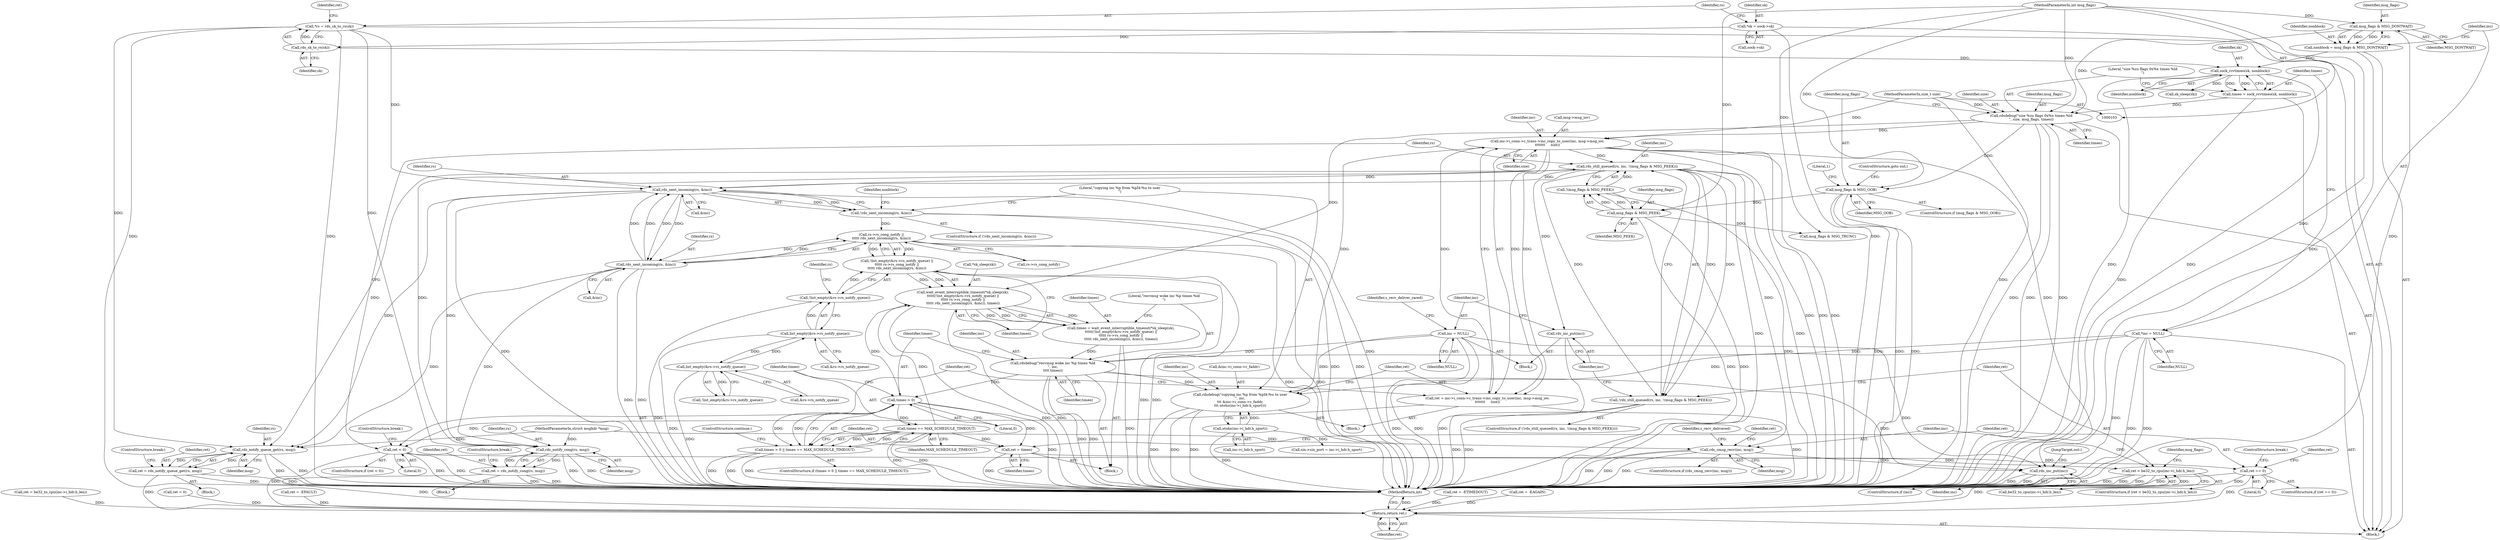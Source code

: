 digraph "0_linux_f3d3342602f8bcbf37d7c46641cb9bca7618eb1c_27@API" {
"1000259" [label="(Call,inc->i_conn->c_trans->inc_copy_to_user(inc, msg->msg_iov,\n\t\t\t\t\t\t\t     size))"];
"1000242" [label="(Call,rdsdebug(\"copying inc %p from %pI4:%u to user\n\", inc,\n\t\t\t &inc->i_conn->c_faddr,\n\t\t\t ntohs(inc->i_hdr.h_sport)))"];
"1000217" [label="(Call,rdsdebug(\"recvmsg woke inc %p timeo %ld\n\", inc,\n\t\t\t\t timeo))"];
"1000134" [label="(Call,*inc = NULL)"];
"1000282" [label="(Call,inc = NULL)"];
"1000195" [label="(Call,timeo = wait_event_interruptible_timeout(*sk_sleep(sk),\n\t\t\t\t\t(!list_empty(&rs->rs_notify_queue) ||\n\t\t\t\t\t rs->rs_cong_notify ||\n\t\t\t\t\t rds_next_incoming(rs, &inc)), timeo))"];
"1000197" [label="(Call,wait_event_interruptible_timeout(*sk_sleep(sk),\n\t\t\t\t\t(!list_empty(&rs->rs_notify_queue) ||\n\t\t\t\t\t rs->rs_cong_notify ||\n\t\t\t\t\t rds_next_incoming(rs, &inc)), timeo))"];
"1000201" [label="(Call,!list_empty(&rs->rs_notify_queue) ||\n\t\t\t\t\t rs->rs_cong_notify ||\n\t\t\t\t\t rds_next_incoming(rs, &inc))"];
"1000202" [label="(Call,!list_empty(&rs->rs_notify_queue))"];
"1000203" [label="(Call,list_empty(&rs->rs_notify_queue))"];
"1000157" [label="(Call,list_empty(&rs->rs_notify_queue))"];
"1000208" [label="(Call,rs->rs_cong_notify ||\n\t\t\t\t\t rds_next_incoming(rs, &inc))"];
"1000181" [label="(Call,!rds_next_incoming(rs, &inc))"];
"1000182" [label="(Call,rds_next_incoming(rs, &inc))"];
"1000117" [label="(Call,*rs = rds_sk_to_rs(sk))"];
"1000119" [label="(Call,rds_sk_to_rs(sk))"];
"1000111" [label="(Call,*sk = sock->sk)"];
"1000272" [label="(Call,rds_still_queued(rs, inc, !(msg_flags & MSG_PEEK)))"];
"1000259" [label="(Call,inc->i_conn->c_trans->inc_copy_to_user(inc, msg->msg_iov,\n\t\t\t\t\t\t\t     size))"];
"1000142" [label="(Call,rdsdebug(\"size %zu flags 0x%x timeo %ld\n\", size, msg_flags, timeo))"];
"1000107" [label="(MethodParameterIn,size_t size)"];
"1000129" [label="(Call,msg_flags & MSG_DONTWAIT)"];
"1000108" [label="(MethodParameterIn,int msg_flags)"];
"1000137" [label="(Call,timeo = sock_rcvtimeo(sk, nonblock))"];
"1000139" [label="(Call,sock_rcvtimeo(sk, nonblock))"];
"1000127" [label="(Call,nonblock = msg_flags & MSG_DONTWAIT)"];
"1000275" [label="(Call,!(msg_flags & MSG_PEEK))"];
"1000276" [label="(Call,msg_flags & MSG_PEEK)"];
"1000148" [label="(Call,msg_flags & MSG_OOB)"];
"1000212" [label="(Call,rds_next_incoming(rs, &inc))"];
"1000226" [label="(Call,timeo == MAX_SCHEDULE_TIMEOUT)"];
"1000223" [label="(Call,timeo > 0)"];
"1000251" [label="(Call,ntohs(inc->i_hdr.h_sport))"];
"1000257" [label="(Call,ret = inc->i_conn->c_trans->inc_copy_to_user(inc, msg->msg_iov,\n\t\t\t\t\t\t\t     size))"];
"1000266" [label="(Call,ret < 0)"];
"1000289" [label="(Call,ret < be32_to_cpu(inc->i_hdr.h_len))"];
"1000382" [label="(Return,return ret;)"];
"1000165" [label="(Call,rds_notify_queue_get(rs, msg))"];
"1000163" [label="(Call,ret = rds_notify_queue_get(rs, msg))"];
"1000176" [label="(Call,rds_notify_cong(rs, msg))"];
"1000174" [label="(Call,ret = rds_notify_cong(rs, msg))"];
"1000222" [label="(Call,timeo > 0 || timeo == MAX_SCHEDULE_TIMEOUT)"];
"1000230" [label="(Call,ret = timeo)"];
"1000234" [label="(Call,ret == 0)"];
"1000379" [label="(Call,rds_inc_put(inc))"];
"1000271" [label="(Call,!rds_still_queued(rs, inc, !(msg_flags & MSG_PEEK)))"];
"1000280" [label="(Call,rds_inc_put(inc))"];
"1000316" [label="(Call,rds_cmsg_recv(inc, msg))"];
"1000381" [label="(JumpTarget,out:)"];
"1000244" [label="(Identifier,inc)"];
"1000175" [label="(Identifier,ret)"];
"1000281" [label="(Identifier,inc)"];
"1000195" [label="(Call,timeo = wait_event_interruptible_timeout(*sk_sleep(sk),\n\t\t\t\t\t(!list_empty(&rs->rs_notify_queue) ||\n\t\t\t\t\t rs->rs_cong_notify ||\n\t\t\t\t\t rds_next_incoming(rs, &inc)), timeo))"];
"1000228" [label="(Identifier,MAX_SCHEDULE_TIMEOUT)"];
"1000180" [label="(ControlStructure,if (!rds_next_incoming(rs, &inc)))"];
"1000272" [label="(Call,rds_still_queued(rs, inc, !(msg_flags & MSG_PEEK)))"];
"1000142" [label="(Call,rdsdebug(\"size %zu flags 0x%x timeo %ld\n\", size, msg_flags, timeo))"];
"1000282" [label="(Call,inc = NULL)"];
"1000140" [label="(Identifier,sk)"];
"1000153" [label="(Literal,1)"];
"1000235" [label="(Identifier,ret)"];
"1000123" [label="(Call,ret = 0)"];
"1000251" [label="(Call,ntohs(inc->i_hdr.h_sport))"];
"1000267" [label="(Identifier,ret)"];
"1000300" [label="(Identifier,msg_flags)"];
"1000266" [label="(Call,ret < 0)"];
"1000177" [label="(Identifier,rs)"];
"1000258" [label="(Identifier,ret)"];
"1000150" [label="(Identifier,MSG_OOB)"];
"1000317" [label="(Identifier,inc)"];
"1000216" [label="(Identifier,timeo)"];
"1000257" [label="(Call,ret = inc->i_conn->c_trans->inc_copy_to_user(inc, msg->msg_iov,\n\t\t\t\t\t\t\t     size))"];
"1000111" [label="(Call,*sk = sock->sk)"];
"1000106" [label="(MethodParameterIn,struct msghdr *msg)"];
"1000112" [label="(Identifier,sk)"];
"1000280" [label="(Call,rds_inc_put(inc))"];
"1000198" [label="(Call,*sk_sleep(sk))"];
"1000145" [label="(Identifier,msg_flags)"];
"1000342" [label="(Call,sin->sin_port = inc->i_hdr.h_sport)"];
"1000276" [label="(Call,msg_flags & MSG_PEEK)"];
"1000241" [label="(ControlStructure,break;)"];
"1000212" [label="(Call,rds_next_incoming(rs, &inc))"];
"1000318" [label="(Identifier,msg)"];
"1000236" [label="(Literal,0)"];
"1000217" [label="(Call,rdsdebug(\"recvmsg woke inc %p timeo %ld\n\", inc,\n\t\t\t\t timeo))"];
"1000277" [label="(Identifier,msg_flags)"];
"1000166" [label="(Identifier,rs)"];
"1000181" [label="(Call,!rds_next_incoming(rs, &inc))"];
"1000302" [label="(Call,ret = be32_to_cpu(inc->i_hdr.h_len))"];
"1000182" [label="(Call,rds_next_incoming(rs, &inc))"];
"1000213" [label="(Identifier,rs)"];
"1000210" [label="(Identifier,rs)"];
"1000226" [label="(Call,timeo == MAX_SCHEDULE_TIMEOUT)"];
"1000320" [label="(Call,ret = -EFAULT)"];
"1000259" [label="(Call,inc->i_conn->c_trans->inc_copy_to_user(inc, msg->msg_iov,\n\t\t\t\t\t\t\t     size))"];
"1000141" [label="(Identifier,nonblock)"];
"1000162" [label="(Block,)"];
"1000183" [label="(Identifier,rs)"];
"1000156" [label="(Call,!list_empty(&rs->rs_notify_queue))"];
"1000108" [label="(MethodParameterIn,int msg_flags)"];
"1000242" [label="(Call,rdsdebug(\"copying inc %p from %pI4:%u to user\n\", inc,\n\t\t\t &inc->i_conn->c_faddr,\n\t\t\t ntohs(inc->i_hdr.h_sport)))"];
"1000163" [label="(Call,ret = rds_notify_queue_get(rs, msg))"];
"1000265" [label="(ControlStructure,if (ret < 0))"];
"1000118" [label="(Identifier,rs)"];
"1000261" [label="(Call,msg->msg_iov)"];
"1000203" [label="(Call,list_empty(&rs->rs_notify_queue))"];
"1000135" [label="(Identifier,inc)"];
"1000284" [label="(Identifier,NULL)"];
"1000176" [label="(Call,rds_notify_cong(rs, msg))"];
"1000129" [label="(Call,msg_flags & MSG_DONTWAIT)"];
"1000233" [label="(ControlStructure,if (ret == 0))"];
"1000219" [label="(Identifier,inc)"];
"1000147" [label="(ControlStructure,if (msg_flags & MSG_OOB))"];
"1000232" [label="(Identifier,timeo)"];
"1000209" [label="(Call,rs->rs_cong_notify)"];
"1000275" [label="(Call,!(msg_flags & MSG_PEEK))"];
"1000222" [label="(Call,timeo > 0 || timeo == MAX_SCHEDULE_TIMEOUT)"];
"1000260" [label="(Identifier,inc)"];
"1000229" [label="(ControlStructure,continue;)"];
"1000252" [label="(Call,inc->i_hdr.h_sport)"];
"1000274" [label="(Identifier,inc)"];
"1000134" [label="(Call,*inc = NULL)"];
"1000220" [label="(Identifier,timeo)"];
"1000128" [label="(Identifier,nonblock)"];
"1000238" [label="(Identifier,ret)"];
"1000199" [label="(Call,sk_sleep(sk))"];
"1000158" [label="(Call,&rs->rs_notify_queue)"];
"1000214" [label="(Call,&inc)"];
"1000137" [label="(Call,timeo = sock_rcvtimeo(sk, nonblock))"];
"1000204" [label="(Call,&rs->rs_notify_queue)"];
"1000234" [label="(Call,ret == 0)"];
"1000269" [label="(ControlStructure,break;)"];
"1000188" [label="(Identifier,nonblock)"];
"1000279" [label="(Block,)"];
"1000143" [label="(Literal,\"size %zu flags 0x%x timeo %ld\n\")"];
"1000154" [label="(Block,)"];
"1000117" [label="(Call,*rs = rds_sk_to_rs(sk))"];
"1000138" [label="(Identifier,timeo)"];
"1000283" [label="(Identifier,inc)"];
"1000119" [label="(Call,rds_sk_to_rs(sk))"];
"1000268" [label="(Literal,0)"];
"1000237" [label="(Call,ret = -ETIMEDOUT)"];
"1000315" [label="(ControlStructure,if (rds_cmsg_recv(inc, msg)))"];
"1000173" [label="(Block,)"];
"1000270" [label="(ControlStructure,if (!rds_still_queued(rs, inc, !(msg_flags & MSG_PEEK))))"];
"1000223" [label="(Call,timeo > 0)"];
"1000113" [label="(Call,sock->sk)"];
"1000151" [label="(ControlStructure,goto out;)"];
"1000164" [label="(Identifier,ret)"];
"1000383" [label="(Identifier,ret)"];
"1000165" [label="(Call,rds_notify_queue_get(rs, msg))"];
"1000382" [label="(Return,return ret;)"];
"1000107" [label="(MethodParameterIn,size_t size)"];
"1000202" [label="(Call,!list_empty(&rs->rs_notify_queue))"];
"1000197" [label="(Call,wait_event_interruptible_timeout(*sk_sleep(sk),\n\t\t\t\t\t(!list_empty(&rs->rs_notify_queue) ||\n\t\t\t\t\t rs->rs_cong_notify ||\n\t\t\t\t\t rds_next_incoming(rs, &inc)), timeo))"];
"1000149" [label="(Identifier,msg_flags)"];
"1000326" [label="(Identifier,s_recv_delivered)"];
"1000196" [label="(Identifier,timeo)"];
"1000225" [label="(Literal,0)"];
"1000231" [label="(Identifier,ret)"];
"1000167" [label="(Identifier,msg)"];
"1000127" [label="(Call,nonblock = msg_flags & MSG_DONTWAIT)"];
"1000148" [label="(Call,msg_flags & MSG_OOB)"];
"1000286" [label="(Identifier,s_recv_deliver_raced)"];
"1000289" [label="(Call,ret < be32_to_cpu(inc->i_hdr.h_len))"];
"1000146" [label="(Identifier,timeo)"];
"1000380" [label="(Identifier,inc)"];
"1000243" [label="(Literal,\"copying inc %p from %pI4:%u to user\n\")"];
"1000299" [label="(Call,msg_flags & MSG_TRUNC)"];
"1000291" [label="(Call,be32_to_cpu(inc->i_hdr.h_len))"];
"1000109" [label="(Block,)"];
"1000190" [label="(Call,ret = -EAGAIN)"];
"1000124" [label="(Identifier,ret)"];
"1000144" [label="(Identifier,size)"];
"1000384" [label="(MethodReturn,int)"];
"1000157" [label="(Call,list_empty(&rs->rs_notify_queue))"];
"1000321" [label="(Identifier,ret)"];
"1000168" [label="(ControlStructure,break;)"];
"1000316" [label="(Call,rds_cmsg_recv(inc, msg))"];
"1000273" [label="(Identifier,rs)"];
"1000227" [label="(Identifier,timeo)"];
"1000186" [label="(Block,)"];
"1000136" [label="(Identifier,NULL)"];
"1000174" [label="(Call,ret = rds_notify_cong(rs, msg))"];
"1000377" [label="(ControlStructure,if (inc))"];
"1000131" [label="(Identifier,MSG_DONTWAIT)"];
"1000290" [label="(Identifier,ret)"];
"1000230" [label="(Call,ret = timeo)"];
"1000221" [label="(ControlStructure,if (timeo > 0 || timeo == MAX_SCHEDULE_TIMEOUT))"];
"1000184" [label="(Call,&inc)"];
"1000271" [label="(Call,!rds_still_queued(rs, inc, !(msg_flags & MSG_PEEK)))"];
"1000201" [label="(Call,!list_empty(&rs->rs_notify_queue) ||\n\t\t\t\t\t rs->rs_cong_notify ||\n\t\t\t\t\t rds_next_incoming(rs, &inc))"];
"1000178" [label="(Identifier,msg)"];
"1000139" [label="(Call,sock_rcvtimeo(sk, nonblock))"];
"1000120" [label="(Identifier,sk)"];
"1000224" [label="(Identifier,timeo)"];
"1000288" [label="(ControlStructure,if (ret < be32_to_cpu(inc->i_hdr.h_len)))"];
"1000264" [label="(Identifier,size)"];
"1000278" [label="(Identifier,MSG_PEEK)"];
"1000130" [label="(Identifier,msg_flags)"];
"1000245" [label="(Call,&inc->i_conn->c_faddr)"];
"1000208" [label="(Call,rs->rs_cong_notify ||\n\t\t\t\t\t rds_next_incoming(rs, &inc))"];
"1000218" [label="(Literal,\"recvmsg woke inc %p timeo %ld\n\")"];
"1000179" [label="(ControlStructure,break;)"];
"1000379" [label="(Call,rds_inc_put(inc))"];
"1000259" -> "1000257"  [label="AST: "];
"1000259" -> "1000264"  [label="CFG: "];
"1000260" -> "1000259"  [label="AST: "];
"1000261" -> "1000259"  [label="AST: "];
"1000264" -> "1000259"  [label="AST: "];
"1000257" -> "1000259"  [label="CFG: "];
"1000259" -> "1000384"  [label="DDG: "];
"1000259" -> "1000384"  [label="DDG: "];
"1000259" -> "1000384"  [label="DDG: "];
"1000259" -> "1000257"  [label="DDG: "];
"1000259" -> "1000257"  [label="DDG: "];
"1000259" -> "1000257"  [label="DDG: "];
"1000242" -> "1000259"  [label="DDG: "];
"1000142" -> "1000259"  [label="DDG: "];
"1000107" -> "1000259"  [label="DDG: "];
"1000259" -> "1000272"  [label="DDG: "];
"1000259" -> "1000379"  [label="DDG: "];
"1000242" -> "1000154"  [label="AST: "];
"1000242" -> "1000251"  [label="CFG: "];
"1000243" -> "1000242"  [label="AST: "];
"1000244" -> "1000242"  [label="AST: "];
"1000245" -> "1000242"  [label="AST: "];
"1000251" -> "1000242"  [label="AST: "];
"1000258" -> "1000242"  [label="CFG: "];
"1000242" -> "1000384"  [label="DDG: "];
"1000242" -> "1000384"  [label="DDG: "];
"1000242" -> "1000384"  [label="DDG: "];
"1000217" -> "1000242"  [label="DDG: "];
"1000134" -> "1000242"  [label="DDG: "];
"1000282" -> "1000242"  [label="DDG: "];
"1000251" -> "1000242"  [label="DDG: "];
"1000217" -> "1000186"  [label="AST: "];
"1000217" -> "1000220"  [label="CFG: "];
"1000218" -> "1000217"  [label="AST: "];
"1000219" -> "1000217"  [label="AST: "];
"1000220" -> "1000217"  [label="AST: "];
"1000224" -> "1000217"  [label="CFG: "];
"1000217" -> "1000384"  [label="DDG: "];
"1000217" -> "1000384"  [label="DDG: "];
"1000134" -> "1000217"  [label="DDG: "];
"1000282" -> "1000217"  [label="DDG: "];
"1000195" -> "1000217"  [label="DDG: "];
"1000217" -> "1000223"  [label="DDG: "];
"1000217" -> "1000379"  [label="DDG: "];
"1000134" -> "1000109"  [label="AST: "];
"1000134" -> "1000136"  [label="CFG: "];
"1000135" -> "1000134"  [label="AST: "];
"1000136" -> "1000134"  [label="AST: "];
"1000138" -> "1000134"  [label="CFG: "];
"1000134" -> "1000384"  [label="DDG: "];
"1000134" -> "1000384"  [label="DDG: "];
"1000134" -> "1000379"  [label="DDG: "];
"1000282" -> "1000279"  [label="AST: "];
"1000282" -> "1000284"  [label="CFG: "];
"1000283" -> "1000282"  [label="AST: "];
"1000284" -> "1000282"  [label="AST: "];
"1000286" -> "1000282"  [label="CFG: "];
"1000282" -> "1000384"  [label="DDG: "];
"1000282" -> "1000384"  [label="DDG: "];
"1000282" -> "1000379"  [label="DDG: "];
"1000195" -> "1000186"  [label="AST: "];
"1000195" -> "1000197"  [label="CFG: "];
"1000196" -> "1000195"  [label="AST: "];
"1000197" -> "1000195"  [label="AST: "];
"1000218" -> "1000195"  [label="CFG: "];
"1000195" -> "1000384"  [label="DDG: "];
"1000197" -> "1000195"  [label="DDG: "];
"1000197" -> "1000195"  [label="DDG: "];
"1000197" -> "1000195"  [label="DDG: "];
"1000197" -> "1000216"  [label="CFG: "];
"1000198" -> "1000197"  [label="AST: "];
"1000201" -> "1000197"  [label="AST: "];
"1000216" -> "1000197"  [label="AST: "];
"1000197" -> "1000384"  [label="DDG: "];
"1000197" -> "1000384"  [label="DDG: "];
"1000201" -> "1000197"  [label="DDG: "];
"1000201" -> "1000197"  [label="DDG: "];
"1000226" -> "1000197"  [label="DDG: "];
"1000142" -> "1000197"  [label="DDG: "];
"1000223" -> "1000197"  [label="DDG: "];
"1000201" -> "1000202"  [label="CFG: "];
"1000201" -> "1000208"  [label="CFG: "];
"1000202" -> "1000201"  [label="AST: "];
"1000208" -> "1000201"  [label="AST: "];
"1000216" -> "1000201"  [label="CFG: "];
"1000201" -> "1000384"  [label="DDG: "];
"1000201" -> "1000384"  [label="DDG: "];
"1000202" -> "1000201"  [label="DDG: "];
"1000208" -> "1000201"  [label="DDG: "];
"1000208" -> "1000201"  [label="DDG: "];
"1000202" -> "1000203"  [label="CFG: "];
"1000203" -> "1000202"  [label="AST: "];
"1000210" -> "1000202"  [label="CFG: "];
"1000202" -> "1000384"  [label="DDG: "];
"1000203" -> "1000202"  [label="DDG: "];
"1000203" -> "1000204"  [label="CFG: "];
"1000204" -> "1000203"  [label="AST: "];
"1000203" -> "1000384"  [label="DDG: "];
"1000203" -> "1000157"  [label="DDG: "];
"1000157" -> "1000203"  [label="DDG: "];
"1000157" -> "1000156"  [label="AST: "];
"1000157" -> "1000158"  [label="CFG: "];
"1000158" -> "1000157"  [label="AST: "];
"1000156" -> "1000157"  [label="CFG: "];
"1000157" -> "1000384"  [label="DDG: "];
"1000157" -> "1000156"  [label="DDG: "];
"1000208" -> "1000209"  [label="CFG: "];
"1000208" -> "1000212"  [label="CFG: "];
"1000209" -> "1000208"  [label="AST: "];
"1000212" -> "1000208"  [label="AST: "];
"1000208" -> "1000384"  [label="DDG: "];
"1000208" -> "1000384"  [label="DDG: "];
"1000181" -> "1000208"  [label="DDG: "];
"1000212" -> "1000208"  [label="DDG: "];
"1000212" -> "1000208"  [label="DDG: "];
"1000181" -> "1000180"  [label="AST: "];
"1000181" -> "1000182"  [label="CFG: "];
"1000182" -> "1000181"  [label="AST: "];
"1000188" -> "1000181"  [label="CFG: "];
"1000243" -> "1000181"  [label="CFG: "];
"1000181" -> "1000384"  [label="DDG: "];
"1000181" -> "1000384"  [label="DDG: "];
"1000182" -> "1000181"  [label="DDG: "];
"1000182" -> "1000181"  [label="DDG: "];
"1000182" -> "1000184"  [label="CFG: "];
"1000183" -> "1000182"  [label="AST: "];
"1000184" -> "1000182"  [label="AST: "];
"1000182" -> "1000384"  [label="DDG: "];
"1000182" -> "1000384"  [label="DDG: "];
"1000182" -> "1000165"  [label="DDG: "];
"1000182" -> "1000176"  [label="DDG: "];
"1000117" -> "1000182"  [label="DDG: "];
"1000272" -> "1000182"  [label="DDG: "];
"1000212" -> "1000182"  [label="DDG: "];
"1000212" -> "1000182"  [label="DDG: "];
"1000182" -> "1000212"  [label="DDG: "];
"1000182" -> "1000212"  [label="DDG: "];
"1000182" -> "1000272"  [label="DDG: "];
"1000117" -> "1000109"  [label="AST: "];
"1000117" -> "1000119"  [label="CFG: "];
"1000118" -> "1000117"  [label="AST: "];
"1000119" -> "1000117"  [label="AST: "];
"1000124" -> "1000117"  [label="CFG: "];
"1000117" -> "1000384"  [label="DDG: "];
"1000117" -> "1000384"  [label="DDG: "];
"1000119" -> "1000117"  [label="DDG: "];
"1000117" -> "1000165"  [label="DDG: "];
"1000117" -> "1000176"  [label="DDG: "];
"1000119" -> "1000120"  [label="CFG: "];
"1000120" -> "1000119"  [label="AST: "];
"1000111" -> "1000119"  [label="DDG: "];
"1000119" -> "1000139"  [label="DDG: "];
"1000111" -> "1000109"  [label="AST: "];
"1000111" -> "1000113"  [label="CFG: "];
"1000112" -> "1000111"  [label="AST: "];
"1000113" -> "1000111"  [label="AST: "];
"1000118" -> "1000111"  [label="CFG: "];
"1000111" -> "1000384"  [label="DDG: "];
"1000272" -> "1000271"  [label="AST: "];
"1000272" -> "1000275"  [label="CFG: "];
"1000273" -> "1000272"  [label="AST: "];
"1000274" -> "1000272"  [label="AST: "];
"1000275" -> "1000272"  [label="AST: "];
"1000271" -> "1000272"  [label="CFG: "];
"1000272" -> "1000384"  [label="DDG: "];
"1000272" -> "1000384"  [label="DDG: "];
"1000272" -> "1000165"  [label="DDG: "];
"1000272" -> "1000176"  [label="DDG: "];
"1000272" -> "1000271"  [label="DDG: "];
"1000272" -> "1000271"  [label="DDG: "];
"1000272" -> "1000271"  [label="DDG: "];
"1000275" -> "1000272"  [label="DDG: "];
"1000272" -> "1000280"  [label="DDG: "];
"1000272" -> "1000316"  [label="DDG: "];
"1000142" -> "1000109"  [label="AST: "];
"1000142" -> "1000146"  [label="CFG: "];
"1000143" -> "1000142"  [label="AST: "];
"1000144" -> "1000142"  [label="AST: "];
"1000145" -> "1000142"  [label="AST: "];
"1000146" -> "1000142"  [label="AST: "];
"1000149" -> "1000142"  [label="CFG: "];
"1000142" -> "1000384"  [label="DDG: "];
"1000142" -> "1000384"  [label="DDG: "];
"1000142" -> "1000384"  [label="DDG: "];
"1000107" -> "1000142"  [label="DDG: "];
"1000129" -> "1000142"  [label="DDG: "];
"1000108" -> "1000142"  [label="DDG: "];
"1000137" -> "1000142"  [label="DDG: "];
"1000142" -> "1000148"  [label="DDG: "];
"1000107" -> "1000103"  [label="AST: "];
"1000107" -> "1000384"  [label="DDG: "];
"1000129" -> "1000127"  [label="AST: "];
"1000129" -> "1000131"  [label="CFG: "];
"1000130" -> "1000129"  [label="AST: "];
"1000131" -> "1000129"  [label="AST: "];
"1000127" -> "1000129"  [label="CFG: "];
"1000129" -> "1000384"  [label="DDG: "];
"1000129" -> "1000127"  [label="DDG: "];
"1000129" -> "1000127"  [label="DDG: "];
"1000108" -> "1000129"  [label="DDG: "];
"1000108" -> "1000103"  [label="AST: "];
"1000108" -> "1000384"  [label="DDG: "];
"1000108" -> "1000148"  [label="DDG: "];
"1000108" -> "1000276"  [label="DDG: "];
"1000108" -> "1000299"  [label="DDG: "];
"1000137" -> "1000109"  [label="AST: "];
"1000137" -> "1000139"  [label="CFG: "];
"1000138" -> "1000137"  [label="AST: "];
"1000139" -> "1000137"  [label="AST: "];
"1000143" -> "1000137"  [label="CFG: "];
"1000137" -> "1000384"  [label="DDG: "];
"1000139" -> "1000137"  [label="DDG: "];
"1000139" -> "1000137"  [label="DDG: "];
"1000139" -> "1000141"  [label="CFG: "];
"1000140" -> "1000139"  [label="AST: "];
"1000141" -> "1000139"  [label="AST: "];
"1000139" -> "1000384"  [label="DDG: "];
"1000139" -> "1000384"  [label="DDG: "];
"1000127" -> "1000139"  [label="DDG: "];
"1000139" -> "1000199"  [label="DDG: "];
"1000127" -> "1000109"  [label="AST: "];
"1000128" -> "1000127"  [label="AST: "];
"1000135" -> "1000127"  [label="CFG: "];
"1000127" -> "1000384"  [label="DDG: "];
"1000275" -> "1000276"  [label="CFG: "];
"1000276" -> "1000275"  [label="AST: "];
"1000275" -> "1000384"  [label="DDG: "];
"1000276" -> "1000275"  [label="DDG: "];
"1000276" -> "1000275"  [label="DDG: "];
"1000276" -> "1000278"  [label="CFG: "];
"1000277" -> "1000276"  [label="AST: "];
"1000278" -> "1000276"  [label="AST: "];
"1000276" -> "1000384"  [label="DDG: "];
"1000276" -> "1000384"  [label="DDG: "];
"1000148" -> "1000276"  [label="DDG: "];
"1000276" -> "1000299"  [label="DDG: "];
"1000148" -> "1000147"  [label="AST: "];
"1000148" -> "1000150"  [label="CFG: "];
"1000149" -> "1000148"  [label="AST: "];
"1000150" -> "1000148"  [label="AST: "];
"1000151" -> "1000148"  [label="CFG: "];
"1000153" -> "1000148"  [label="CFG: "];
"1000148" -> "1000384"  [label="DDG: "];
"1000148" -> "1000384"  [label="DDG: "];
"1000148" -> "1000384"  [label="DDG: "];
"1000212" -> "1000214"  [label="CFG: "];
"1000213" -> "1000212"  [label="AST: "];
"1000214" -> "1000212"  [label="AST: "];
"1000212" -> "1000384"  [label="DDG: "];
"1000212" -> "1000384"  [label="DDG: "];
"1000212" -> "1000165"  [label="DDG: "];
"1000212" -> "1000176"  [label="DDG: "];
"1000226" -> "1000222"  [label="AST: "];
"1000226" -> "1000228"  [label="CFG: "];
"1000227" -> "1000226"  [label="AST: "];
"1000228" -> "1000226"  [label="AST: "];
"1000222" -> "1000226"  [label="CFG: "];
"1000226" -> "1000384"  [label="DDG: "];
"1000226" -> "1000384"  [label="DDG: "];
"1000226" -> "1000222"  [label="DDG: "];
"1000226" -> "1000222"  [label="DDG: "];
"1000223" -> "1000226"  [label="DDG: "];
"1000226" -> "1000230"  [label="DDG: "];
"1000223" -> "1000222"  [label="AST: "];
"1000223" -> "1000225"  [label="CFG: "];
"1000224" -> "1000223"  [label="AST: "];
"1000225" -> "1000223"  [label="AST: "];
"1000227" -> "1000223"  [label="CFG: "];
"1000222" -> "1000223"  [label="CFG: "];
"1000223" -> "1000384"  [label="DDG: "];
"1000223" -> "1000222"  [label="DDG: "];
"1000223" -> "1000222"  [label="DDG: "];
"1000223" -> "1000230"  [label="DDG: "];
"1000251" -> "1000252"  [label="CFG: "];
"1000252" -> "1000251"  [label="AST: "];
"1000251" -> "1000384"  [label="DDG: "];
"1000251" -> "1000342"  [label="DDG: "];
"1000257" -> "1000154"  [label="AST: "];
"1000258" -> "1000257"  [label="AST: "];
"1000267" -> "1000257"  [label="CFG: "];
"1000257" -> "1000384"  [label="DDG: "];
"1000257" -> "1000266"  [label="DDG: "];
"1000266" -> "1000265"  [label="AST: "];
"1000266" -> "1000268"  [label="CFG: "];
"1000267" -> "1000266"  [label="AST: "];
"1000268" -> "1000266"  [label="AST: "];
"1000269" -> "1000266"  [label="CFG: "];
"1000273" -> "1000266"  [label="CFG: "];
"1000266" -> "1000384"  [label="DDG: "];
"1000266" -> "1000384"  [label="DDG: "];
"1000266" -> "1000289"  [label="DDG: "];
"1000266" -> "1000382"  [label="DDG: "];
"1000289" -> "1000288"  [label="AST: "];
"1000289" -> "1000291"  [label="CFG: "];
"1000290" -> "1000289"  [label="AST: "];
"1000291" -> "1000289"  [label="AST: "];
"1000300" -> "1000289"  [label="CFG: "];
"1000317" -> "1000289"  [label="CFG: "];
"1000289" -> "1000384"  [label="DDG: "];
"1000289" -> "1000384"  [label="DDG: "];
"1000289" -> "1000384"  [label="DDG: "];
"1000291" -> "1000289"  [label="DDG: "];
"1000289" -> "1000382"  [label="DDG: "];
"1000382" -> "1000109"  [label="AST: "];
"1000382" -> "1000383"  [label="CFG: "];
"1000383" -> "1000382"  [label="AST: "];
"1000384" -> "1000382"  [label="CFG: "];
"1000382" -> "1000384"  [label="DDG: "];
"1000383" -> "1000382"  [label="DDG: "];
"1000163" -> "1000382"  [label="DDG: "];
"1000302" -> "1000382"  [label="DDG: "];
"1000237" -> "1000382"  [label="DDG: "];
"1000190" -> "1000382"  [label="DDG: "];
"1000320" -> "1000382"  [label="DDG: "];
"1000174" -> "1000382"  [label="DDG: "];
"1000123" -> "1000382"  [label="DDG: "];
"1000234" -> "1000382"  [label="DDG: "];
"1000165" -> "1000163"  [label="AST: "];
"1000165" -> "1000167"  [label="CFG: "];
"1000166" -> "1000165"  [label="AST: "];
"1000167" -> "1000165"  [label="AST: "];
"1000163" -> "1000165"  [label="CFG: "];
"1000165" -> "1000384"  [label="DDG: "];
"1000165" -> "1000384"  [label="DDG: "];
"1000165" -> "1000163"  [label="DDG: "];
"1000165" -> "1000163"  [label="DDG: "];
"1000106" -> "1000165"  [label="DDG: "];
"1000163" -> "1000162"  [label="AST: "];
"1000164" -> "1000163"  [label="AST: "];
"1000168" -> "1000163"  [label="CFG: "];
"1000163" -> "1000384"  [label="DDG: "];
"1000163" -> "1000384"  [label="DDG: "];
"1000176" -> "1000174"  [label="AST: "];
"1000176" -> "1000178"  [label="CFG: "];
"1000177" -> "1000176"  [label="AST: "];
"1000178" -> "1000176"  [label="AST: "];
"1000174" -> "1000176"  [label="CFG: "];
"1000176" -> "1000384"  [label="DDG: "];
"1000176" -> "1000384"  [label="DDG: "];
"1000176" -> "1000174"  [label="DDG: "];
"1000176" -> "1000174"  [label="DDG: "];
"1000106" -> "1000176"  [label="DDG: "];
"1000174" -> "1000173"  [label="AST: "];
"1000175" -> "1000174"  [label="AST: "];
"1000179" -> "1000174"  [label="CFG: "];
"1000174" -> "1000384"  [label="DDG: "];
"1000174" -> "1000384"  [label="DDG: "];
"1000222" -> "1000221"  [label="AST: "];
"1000229" -> "1000222"  [label="CFG: "];
"1000231" -> "1000222"  [label="CFG: "];
"1000222" -> "1000384"  [label="DDG: "];
"1000222" -> "1000384"  [label="DDG: "];
"1000222" -> "1000384"  [label="DDG: "];
"1000230" -> "1000186"  [label="AST: "];
"1000230" -> "1000232"  [label="CFG: "];
"1000231" -> "1000230"  [label="AST: "];
"1000232" -> "1000230"  [label="AST: "];
"1000235" -> "1000230"  [label="CFG: "];
"1000230" -> "1000384"  [label="DDG: "];
"1000230" -> "1000234"  [label="DDG: "];
"1000234" -> "1000233"  [label="AST: "];
"1000234" -> "1000236"  [label="CFG: "];
"1000235" -> "1000234"  [label="AST: "];
"1000236" -> "1000234"  [label="AST: "];
"1000238" -> "1000234"  [label="CFG: "];
"1000241" -> "1000234"  [label="CFG: "];
"1000234" -> "1000384"  [label="DDG: "];
"1000234" -> "1000384"  [label="DDG: "];
"1000379" -> "1000377"  [label="AST: "];
"1000379" -> "1000380"  [label="CFG: "];
"1000380" -> "1000379"  [label="AST: "];
"1000381" -> "1000379"  [label="CFG: "];
"1000379" -> "1000384"  [label="DDG: "];
"1000379" -> "1000384"  [label="DDG: "];
"1000316" -> "1000379"  [label="DDG: "];
"1000271" -> "1000270"  [label="AST: "];
"1000281" -> "1000271"  [label="CFG: "];
"1000290" -> "1000271"  [label="CFG: "];
"1000271" -> "1000384"  [label="DDG: "];
"1000271" -> "1000384"  [label="DDG: "];
"1000280" -> "1000279"  [label="AST: "];
"1000280" -> "1000281"  [label="CFG: "];
"1000281" -> "1000280"  [label="AST: "];
"1000283" -> "1000280"  [label="CFG: "];
"1000280" -> "1000384"  [label="DDG: "];
"1000316" -> "1000315"  [label="AST: "];
"1000316" -> "1000318"  [label="CFG: "];
"1000317" -> "1000316"  [label="AST: "];
"1000318" -> "1000316"  [label="AST: "];
"1000321" -> "1000316"  [label="CFG: "];
"1000326" -> "1000316"  [label="CFG: "];
"1000316" -> "1000384"  [label="DDG: "];
"1000316" -> "1000384"  [label="DDG: "];
"1000316" -> "1000384"  [label="DDG: "];
"1000106" -> "1000316"  [label="DDG: "];
}
